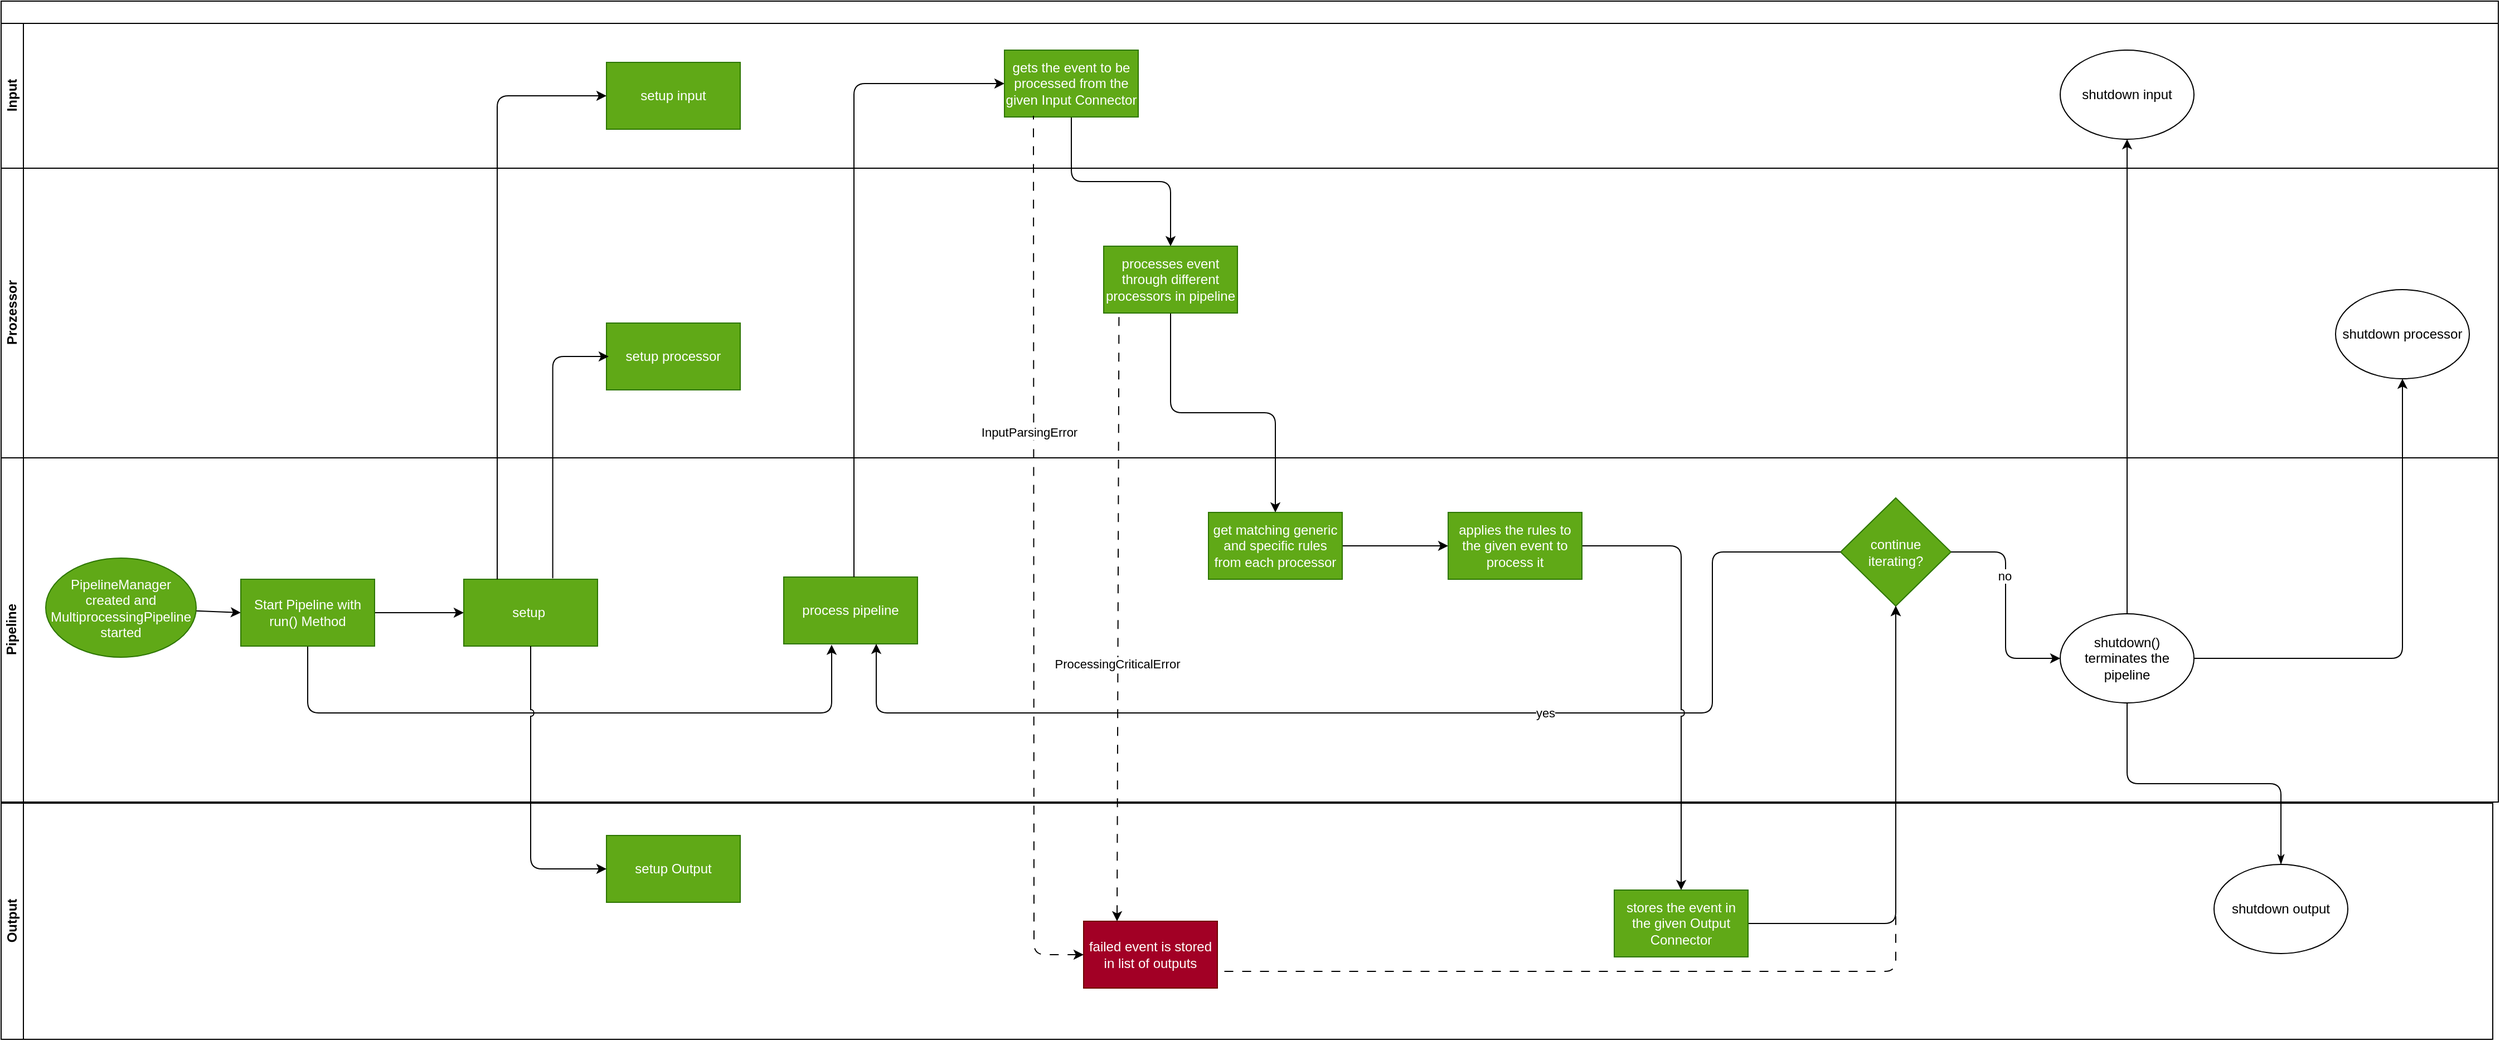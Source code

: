 <mxfile>
    <diagram id="dLlubgwYXh7pxlaa3Xrq" name="Page-1">
        <mxGraphModel dx="1664" dy="1126" grid="1" gridSize="10" guides="1" tooltips="1" connect="1" arrows="1" fold="1" page="1" pageScale="1" pageWidth="850" pageHeight="1100" math="0" shadow="0">
            <root>
                <mxCell id="0"/>
                <mxCell id="1" parent="0"/>
                <mxCell id="28" value="&lt;br&gt;" style="swimlane;childLayout=stackLayout;resizeParent=1;resizeParentMax=0;horizontal=1;startSize=20;horizontalStack=0;html=1;" parent="1" vertex="1">
                    <mxGeometry x="15" y="41" width="2240" height="719" as="geometry"/>
                </mxCell>
                <mxCell id="29" value="Input" style="swimlane;startSize=20;horizontal=0;html=1;" parent="28" vertex="1">
                    <mxGeometry y="20" width="2240" height="130" as="geometry"/>
                </mxCell>
                <mxCell id="51" value="continue iterating?" style="rhombus;whiteSpace=wrap;html=1;fillColor=#60a917;fontColor=#ffffff;strokeColor=#2D7600;" parent="29" vertex="1">
                    <mxGeometry x="1650" y="426" width="99" height="97" as="geometry"/>
                </mxCell>
                <mxCell id="80" value="shutdown input" style="ellipse;whiteSpace=wrap;html=1;" vertex="1" parent="29">
                    <mxGeometry x="1847" y="24" width="120" height="80" as="geometry"/>
                </mxCell>
                <mxCell id="91" value="setup input" style="whiteSpace=wrap;html=1;fillColor=#60a917;strokeColor=#2D7600;fontColor=#ffffff;rounded=0;" vertex="1" parent="29">
                    <mxGeometry x="543" y="35" width="120" height="60" as="geometry"/>
                </mxCell>
                <mxCell id="31" value="Prozessor" style="swimlane;startSize=20;horizontal=0;html=1;" parent="28" vertex="1">
                    <mxGeometry y="150" width="2240" height="260" as="geometry"/>
                </mxCell>
                <mxCell id="81" value="shutdown processor" style="ellipse;whiteSpace=wrap;html=1;" vertex="1" parent="31">
                    <mxGeometry x="2094" y="109" width="120" height="80" as="geometry"/>
                </mxCell>
                <mxCell id="85" value="setup processor" style="whiteSpace=wrap;html=1;fillColor=#60a917;strokeColor=#2D7600;fontColor=#ffffff;rounded=0;" vertex="1" parent="31">
                    <mxGeometry x="543" y="139" width="120" height="60" as="geometry"/>
                </mxCell>
                <mxCell id="86" value="" style="edgeStyle=orthogonalEdgeStyle;html=1;exitX=0.665;exitY=-0.014;exitDx=0;exitDy=0;exitPerimeter=0;" edge="1" parent="28" source="83">
                    <mxGeometry relative="1" as="geometry">
                        <mxPoint x="444.0" y="519" as="sourcePoint"/>
                        <mxPoint x="545" y="319" as="targetPoint"/>
                        <Array as="points">
                            <mxPoint x="495" y="319"/>
                        </Array>
                    </mxGeometry>
                </mxCell>
                <mxCell id="30" value="Pipeline" style="swimlane;startSize=20;horizontal=0;html=1;" parent="28" vertex="1">
                    <mxGeometry y="410" width="2240" height="309" as="geometry"/>
                </mxCell>
                <mxCell id="73" value="" style="edgeStyle=none;html=1;entryX=0;entryY=0.5;entryDx=0;entryDy=0;" parent="30" source="48" target="71" edge="1">
                    <mxGeometry relative="1" as="geometry">
                        <mxPoint x="255" y="139" as="targetPoint"/>
                    </mxGeometry>
                </mxCell>
                <mxCell id="48" value="PipelineManager created and MultiprocessingPipeline started" style="ellipse;whiteSpace=wrap;html=1;rounded=1;shadow=0;glass=0;sketch=0;fillColor=#60a917;fontColor=#ffffff;strokeColor=#2D7600;" parent="30" vertex="1">
                    <mxGeometry x="40" y="90" width="135" height="89" as="geometry"/>
                </mxCell>
                <mxCell id="84" value="" style="edgeStyle=none;html=1;" edge="1" parent="30" source="71" target="83">
                    <mxGeometry relative="1" as="geometry"/>
                </mxCell>
                <mxCell id="97" value="" style="jumpStyle=arc;html=1;edgeStyle=orthogonalEdgeStyle;entryX=0.36;entryY=1.014;entryDx=0;entryDy=0;entryPerimeter=0;" edge="1" parent="30" source="71" target="94">
                    <mxGeometry relative="1" as="geometry">
                        <mxPoint x="745" y="159" as="targetPoint"/>
                        <Array as="points">
                            <mxPoint x="275" y="229"/>
                            <mxPoint x="745" y="229"/>
                            <mxPoint x="745" y="168"/>
                        </Array>
                    </mxGeometry>
                </mxCell>
                <mxCell id="71" value="Start Pipeline with run() Method" style="rounded=0;whiteSpace=wrap;html=1;fillColor=#60a917;fontColor=#ffffff;strokeColor=#2D7600;" parent="30" vertex="1">
                    <mxGeometry x="215" y="109" width="120" height="60" as="geometry"/>
                </mxCell>
                <mxCell id="83" value="setup&amp;nbsp;" style="whiteSpace=wrap;html=1;fillColor=#60a917;strokeColor=#2D7600;fontColor=#ffffff;rounded=0;" vertex="1" parent="30">
                    <mxGeometry x="415" y="109" width="120" height="60" as="geometry"/>
                </mxCell>
                <mxCell id="94" value="process pipeline" style="whiteSpace=wrap;html=1;fillColor=#60a917;strokeColor=#2D7600;fontColor=#ffffff;rounded=0;" vertex="1" parent="30">
                    <mxGeometry x="702" y="107" width="120" height="60" as="geometry"/>
                </mxCell>
                <mxCell id="92" value="" style="edgeStyle=orthogonalEdgeStyle;html=1;exitX=0.25;exitY=0;exitDx=0;exitDy=0;" edge="1" parent="28" source="83" target="91">
                    <mxGeometry relative="1" as="geometry">
                        <Array as="points">
                            <mxPoint x="445" y="85"/>
                        </Array>
                    </mxGeometry>
                </mxCell>
                <mxCell id="56" value="" style="edgeStyle=orthogonalEdgeStyle;html=1;exitX=0;exitY=0.5;exitDx=0;exitDy=0;jumpStyle=arc;" parent="28" target="94" edge="1" source="51">
                    <mxGeometry relative="1" as="geometry">
                        <mxPoint x="1580.5" y="81.5" as="targetPoint"/>
                        <mxPoint x="1648" y="453" as="sourcePoint"/>
                        <Array as="points">
                            <mxPoint x="1535" y="495"/>
                            <mxPoint x="1535" y="639"/>
                            <mxPoint x="785" y="639"/>
                        </Array>
                    </mxGeometry>
                </mxCell>
                <mxCell id="57" value="yes" style="edgeLabel;html=1;align=center;verticalAlign=middle;resizable=0;points=[];" parent="56" vertex="1" connectable="0">
                    <mxGeometry x="-0.235" relative="1" as="geometry">
                        <mxPoint as="offset"/>
                    </mxGeometry>
                </mxCell>
                <mxCell id="32" value="Output" style="swimlane;startSize=20;horizontal=0;html=1;" parent="1" vertex="1">
                    <mxGeometry x="15" y="761" width="2235" height="212" as="geometry"/>
                </mxCell>
                <mxCell id="49" value="shutdown() terminates the pipeline" style="ellipse;whiteSpace=wrap;html=1;rounded=1;shadow=0;glass=0;sketch=0;" parent="32" vertex="1">
                    <mxGeometry x="1847" y="-170" width="120" height="80" as="geometry"/>
                </mxCell>
                <mxCell id="61" value="failed event is stored in list of outputs" style="whiteSpace=wrap;html=1;fillColor=#a20025;strokeColor=#6F0000;fontColor=#ffffff;" parent="32" vertex="1">
                    <mxGeometry x="971" y="106" width="120" height="60" as="geometry"/>
                </mxCell>
                <mxCell id="82" value="shutdown output" style="ellipse;whiteSpace=wrap;html=1;" vertex="1" parent="32">
                    <mxGeometry x="1985" y="55" width="120" height="80" as="geometry"/>
                </mxCell>
                <mxCell id="70" value="" style="edgeStyle=orthogonalEdgeStyle;html=1;endArrow=none;endFill=0;startArrow=classicThin;startFill=1;exitX=0.5;exitY=0;exitDx=0;exitDy=0;" parent="32" source="82" target="49" edge="1">
                    <mxGeometry relative="1" as="geometry">
                        <mxPoint x="1980" y="45" as="sourcePoint"/>
                    </mxGeometry>
                </mxCell>
                <mxCell id="89" value="setup Output" style="whiteSpace=wrap;html=1;fillColor=#60a917;strokeColor=#2D7600;fontColor=#ffffff;rounded=0;" vertex="1" parent="32">
                    <mxGeometry x="543" y="29" width="120" height="60" as="geometry"/>
                </mxCell>
                <mxCell id="36" value="" style="edgeStyle=orthogonalEdgeStyle;html=1;entryX=0;entryY=0.5;entryDx=0;entryDy=0;jumpStyle=arc;" parent="1" source="94" target="34" edge="1">
                    <mxGeometry relative="1" as="geometry">
                        <mxPoint x="185" y="512" as="sourcePoint"/>
                        <mxPoint x="187" y="111" as="targetPoint"/>
                        <Array as="points">
                            <mxPoint x="780" y="115"/>
                        </Array>
                    </mxGeometry>
                </mxCell>
                <mxCell id="38" value="" style="edgeStyle=orthogonalEdgeStyle;html=1;" parent="1" source="34" target="37" edge="1">
                    <mxGeometry relative="1" as="geometry"/>
                </mxCell>
                <mxCell id="34" value="gets the event to be processed from the given Input Connector" style="whiteSpace=wrap;html=1;fillColor=#60a917;fontColor=#ffffff;strokeColor=#2D7600;" parent="1" vertex="1">
                    <mxGeometry x="915" y="85" width="120" height="60" as="geometry"/>
                </mxCell>
                <mxCell id="41" value="" style="edgeStyle=orthogonalEdgeStyle;html=1;entryX=0.5;entryY=0;entryDx=0;entryDy=0;" parent="1" source="37" target="39" edge="1">
                    <mxGeometry relative="1" as="geometry">
                        <mxPoint x="1064" y="401" as="targetPoint"/>
                    </mxGeometry>
                </mxCell>
                <mxCell id="37" value="processes event through different processors in pipeline" style="whiteSpace=wrap;html=1;fillColor=#60a917;fontColor=#ffffff;strokeColor=#2D7600;" parent="1" vertex="1">
                    <mxGeometry x="1004" y="261" width="120" height="60" as="geometry"/>
                </mxCell>
                <mxCell id="44" value="" style="edgeStyle=orthogonalEdgeStyle;html=1;" parent="1" source="39" target="43" edge="1">
                    <mxGeometry relative="1" as="geometry"/>
                </mxCell>
                <mxCell id="39" value="get matching generic and specific rules from each processor" style="whiteSpace=wrap;html=1;fillColor=#60a917;fontColor=#ffffff;strokeColor=#2D7600;" parent="1" vertex="1">
                    <mxGeometry x="1098" y="500" width="120" height="60" as="geometry"/>
                </mxCell>
                <mxCell id="47" value="" style="edgeStyle=orthogonalEdgeStyle;html=1;entryX=0.5;entryY=0;entryDx=0;entryDy=0;jumpStyle=arc;" parent="1" source="43" target="45" edge="1">
                    <mxGeometry relative="1" as="geometry">
                        <mxPoint x="1373" y="640" as="targetPoint"/>
                    </mxGeometry>
                </mxCell>
                <mxCell id="43" value="applies the rules to the given event to process it" style="whiteSpace=wrap;html=1;fillColor=#60a917;fontColor=#ffffff;strokeColor=#2D7600;" parent="1" vertex="1">
                    <mxGeometry x="1313" y="500" width="120" height="60" as="geometry"/>
                </mxCell>
                <mxCell id="54" value="" style="edgeStyle=orthogonalEdgeStyle;html=1;entryX=0.5;entryY=1;entryDx=0;entryDy=0;" parent="1" source="45" edge="1" target="51">
                    <mxGeometry relative="1" as="geometry">
                        <mxPoint x="1715" y="530" as="targetPoint"/>
                    </mxGeometry>
                </mxCell>
                <mxCell id="62" value="" style="edgeStyle=orthogonalEdgeStyle;html=1;endArrow=none;endFill=0;startArrow=classic;startFill=1;dashed=1;dashPattern=8 8;entryX=1;entryY=0.75;entryDx=0;entryDy=0;" parent="1" source="51" target="61" edge="1">
                    <mxGeometry relative="1" as="geometry">
                        <mxPoint x="1714.556" y="682.946" as="sourcePoint"/>
                        <Array as="points">
                            <mxPoint x="1715" y="912"/>
                        </Array>
                        <mxPoint x="1106" y="996" as="targetPoint"/>
                    </mxGeometry>
                </mxCell>
                <mxCell id="45" value="stores the event in the given Output Connector" style="whiteSpace=wrap;html=1;fillColor=#60a917;fontColor=#ffffff;strokeColor=#2D7600;" parent="1" vertex="1">
                    <mxGeometry x="1462" y="839" width="120" height="60" as="geometry"/>
                </mxCell>
                <mxCell id="59" value="" style="edgeStyle=orthogonalEdgeStyle;html=1;entryX=0;entryY=0.5;entryDx=0;entryDy=0;" parent="1" source="51" target="49" edge="1">
                    <mxGeometry relative="1" as="geometry">
                        <mxPoint x="1860" y="115" as="targetPoint"/>
                        <mxPoint x="1764" y="114.5" as="sourcePoint"/>
                    </mxGeometry>
                </mxCell>
                <mxCell id="60" value="no" style="edgeLabel;html=1;align=center;verticalAlign=middle;resizable=0;points=[];" parent="59" vertex="1" connectable="0">
                    <mxGeometry x="-0.278" y="-1" relative="1" as="geometry">
                        <mxPoint as="offset"/>
                    </mxGeometry>
                </mxCell>
                <mxCell id="64" value="" style="html=1;startArrow=classic;startFill=1;endArrow=none;endFill=0;entryX=0.156;entryY=1;entryDx=0;entryDy=0;entryPerimeter=0;exitX=0.25;exitY=0;exitDx=0;exitDy=0;dashed=1;dashPattern=8 8;" parent="1" source="61" edge="1">
                    <mxGeometry relative="1" as="geometry">
                        <mxPoint x="1018.2" y="784.74" as="sourcePoint"/>
                        <mxPoint x="1017.72" y="321" as="targetPoint"/>
                    </mxGeometry>
                </mxCell>
                <mxCell id="68" value="ProcessingCriticalError" style="edgeLabel;html=1;align=center;verticalAlign=middle;resizable=0;points=[];" parent="64" vertex="1" connectable="0">
                    <mxGeometry x="-0.15" y="1" relative="1" as="geometry">
                        <mxPoint y="1" as="offset"/>
                    </mxGeometry>
                </mxCell>
                <mxCell id="66" value="" style="edgeStyle=orthogonalEdgeStyle;html=1;startArrow=classic;startFill=1;endArrow=none;endFill=0;entryX=0.25;entryY=1;entryDx=0;entryDy=0;exitX=0;exitY=0.5;exitDx=0;exitDy=0;dashed=1;dashPattern=8 8;" parent="1" source="61" edge="1">
                    <mxGeometry relative="1" as="geometry">
                        <mxPoint x="978" y="816" as="sourcePoint"/>
                        <mxPoint x="941" y="144" as="targetPoint"/>
                    </mxGeometry>
                </mxCell>
                <mxCell id="67" value="InputParsingError" style="edgeLabel;html=1;align=center;verticalAlign=middle;resizable=0;points=[];" parent="66" vertex="1" connectable="0">
                    <mxGeometry x="-0.05" y="5" relative="1" as="geometry">
                        <mxPoint y="-135" as="offset"/>
                    </mxGeometry>
                </mxCell>
                <mxCell id="77" value="" style="edgeStyle=orthogonalEdgeStyle;html=1;startArrow=none;startFill=0;endArrow=classic;endFill=1;" parent="1" source="49" target="81" edge="1">
                    <mxGeometry relative="1" as="geometry">
                        <mxPoint x="2046" y="381" as="targetPoint"/>
                    </mxGeometry>
                </mxCell>
                <mxCell id="79" value="" style="edgeStyle=none;html=1;startArrow=none;startFill=0;endArrow=classic;endFill=1;entryX=0.5;entryY=1;entryDx=0;entryDy=0;" parent="1" source="49" target="80" edge="1">
                    <mxGeometry relative="1" as="geometry">
                        <mxPoint x="1922" y="170" as="targetPoint"/>
                    </mxGeometry>
                </mxCell>
                <mxCell id="90" value="" style="edgeStyle=orthogonalEdgeStyle;html=1;jumpStyle=arc;entryX=0;entryY=0.5;entryDx=0;entryDy=0;" edge="1" parent="1" target="89">
                    <mxGeometry relative="1" as="geometry">
                        <mxPoint x="490" y="620" as="sourcePoint"/>
                        <Array as="points">
                            <mxPoint x="490" y="820"/>
                        </Array>
                    </mxGeometry>
                </mxCell>
            </root>
        </mxGraphModel>
    </diagram>
</mxfile>